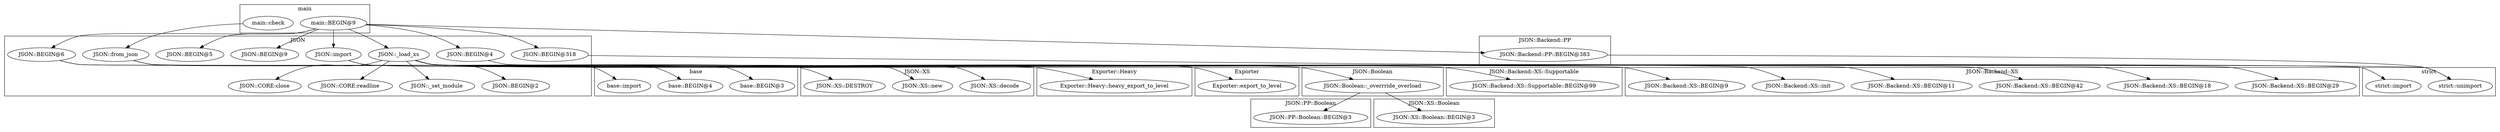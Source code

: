 digraph {
graph [overlap=false]
subgraph cluster_JSON_PP_Boolean {
	label="JSON::PP::Boolean";
	"JSON::PP::Boolean::BEGIN@3";
}
subgraph cluster_JSON_XS {
	label="JSON::XS";
	"JSON::XS::decode";
	"JSON::XS::new";
	"JSON::XS::DESTROY";
}
subgraph cluster_JSON_Boolean {
	label="JSON::Boolean";
	"JSON::Boolean::_overrride_overload";
}
subgraph cluster_base {
	label="base";
	"base::BEGIN@3";
	"base::BEGIN@4";
	"base::import";
}
subgraph cluster_JSON_Backend_PP {
	label="JSON::Backend::PP";
	"JSON::Backend::PP::BEGIN@383";
}
subgraph cluster_main {
	label="main";
	"main::BEGIN@9";
	"main::check";
}
subgraph cluster_strict {
	label="strict";
	"strict::import";
	"strict::unimport";
}
subgraph cluster_JSON_XS_Boolean {
	label="JSON::XS::Boolean";
	"JSON::XS::Boolean::BEGIN@3";
}
subgraph cluster_JSON_Backend_XS_Supportable {
	label="JSON::Backend::XS::Supportable";
	"JSON::Backend::XS::Supportable::BEGIN@99";
}
subgraph cluster_Exporter_Heavy {
	label="Exporter::Heavy";
	"Exporter::Heavy::heavy_export_to_level";
}
subgraph cluster_Exporter {
	label="Exporter";
	"Exporter::export_to_level";
}
subgraph cluster_JSON_Backend_XS {
	label="JSON::Backend::XS";
	"JSON::Backend::XS::BEGIN@29";
	"JSON::Backend::XS::BEGIN@18";
	"JSON::Backend::XS::BEGIN@42";
	"JSON::Backend::XS::BEGIN@11";
	"JSON::Backend::XS::init";
	"JSON::Backend::XS::BEGIN@9";
}
subgraph cluster_JSON {
	label="JSON";
	"JSON::BEGIN@318";
	"JSON::CORE:close";
	"JSON::BEGIN@9";
	"JSON::BEGIN@6";
	"JSON::CORE:readline";
	"JSON::BEGIN@4";
	"JSON::from_json";
	"JSON::BEGIN@5";
	"JSON::import";
	"JSON::_set_module";
	"JSON::_load_xs";
	"JSON::BEGIN@2";
}
"JSON::BEGIN@6" -> "base::BEGIN@3";
"JSON::_load_xs" -> "JSON::Backend::XS::BEGIN@42";
"JSON::import" -> "Exporter::export_to_level";
"main::BEGIN@9" -> "JSON::BEGIN@6";
"JSON::_load_xs" -> "JSON::CORE:readline";
"JSON::BEGIN@6" -> "base::BEGIN@4";
"JSON::_load_xs" -> "JSON::_set_module";
"JSON::_load_xs" -> "JSON::BEGIN@2";
"JSON::_load_xs" -> "JSON::CORE:close";
"JSON::Backend::PP::BEGIN@383" -> "strict::unimport";
"JSON::BEGIN@318" -> "strict::unimport";
"main::BEGIN@9" -> "JSON::BEGIN@4";
"JSON::_load_xs" -> "JSON::Backend::XS::BEGIN@9";
"JSON::BEGIN@6" -> "base::import";
"JSON::_load_xs" -> "JSON::Backend::XS::Supportable::BEGIN@99";
"JSON::from_json" -> "JSON::XS::DESTROY";
"JSON::_load_xs" -> "JSON::Backend::XS::BEGIN@18";
"main::BEGIN@9" -> "JSON::BEGIN@5";
"JSON::_load_xs" -> "JSON::Boolean::_overrride_overload";
"JSON::from_json" -> "JSON::XS::decode";
"JSON::import" -> "Exporter::Heavy::heavy_export_to_level";
"main::BEGIN@9" -> "JSON::import";
"JSON::_load_xs" -> "JSON::Backend::XS::BEGIN@11";
"main::BEGIN@9" -> "JSON::_load_xs";
"JSON::_load_xs" -> "JSON::Backend::XS::BEGIN@29";
"JSON::Boolean::_overrride_overload" -> "JSON::XS::Boolean::BEGIN@3";
"JSON::Boolean::_overrride_overload" -> "JSON::PP::Boolean::BEGIN@3";
"main::BEGIN@9" -> "JSON::Backend::PP::BEGIN@383";
"JSON::from_json" -> "JSON::XS::new";
"main::BEGIN@9" -> "JSON::BEGIN@318";
"main::BEGIN@9" -> "JSON::BEGIN@9";
"JSON::_load_xs" -> "JSON::Backend::XS::init";
"main::check" -> "JSON::from_json";
"JSON::BEGIN@4" -> "strict::import";
}
